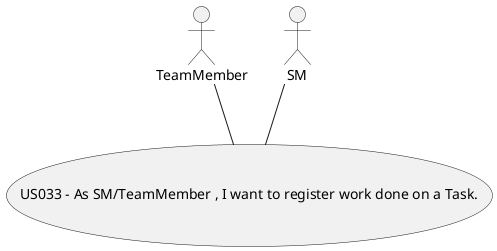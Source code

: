 @startuml
'https://plantuml.com/use-case-diagram
actor TeamMember

usecase (US033 - As SM/TeamMember , I want to register work done on a Task.)

:TeamMember: --(US033 - As SM/TeamMember , I want to register work done on a Task.)

actor SM

usecase (US033 - As SM/TeamMember , I want to register work done on a Task.)

:SM: --(US033 - As SM/TeamMember , I want to register work done on a Task.)
@enduml